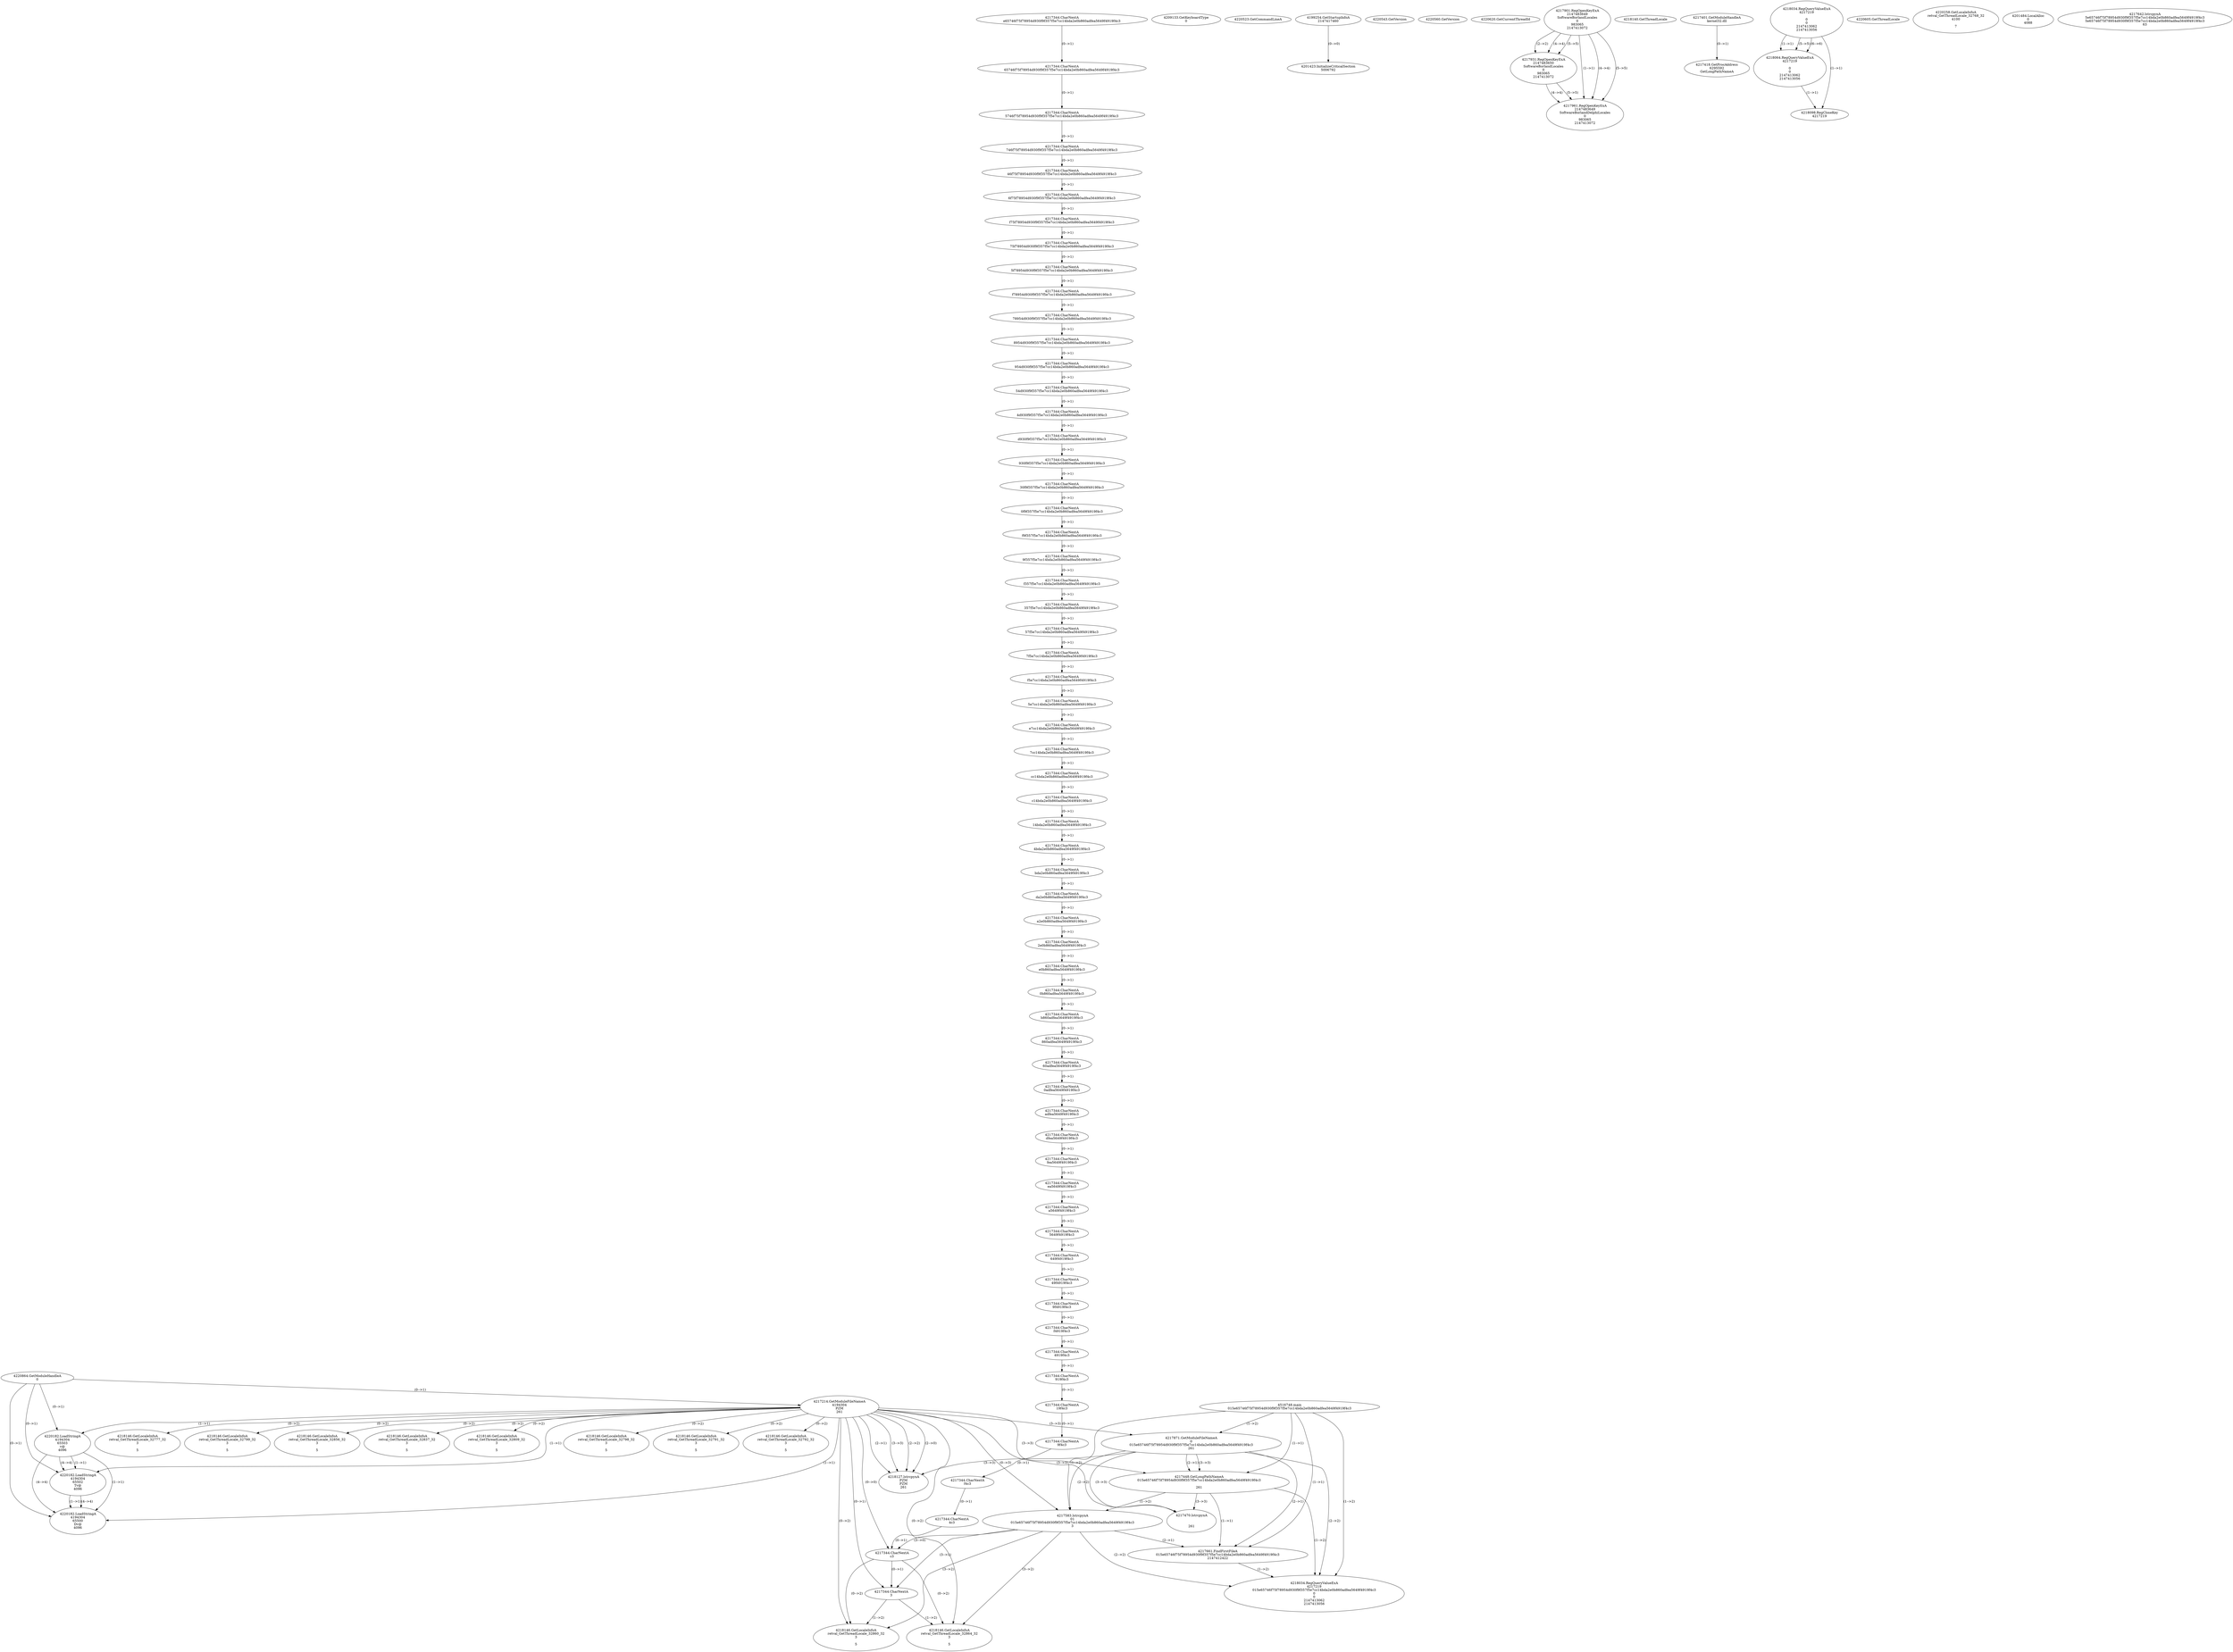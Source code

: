 // Global SCDG with merge call
digraph {
	0 [label="4516748.main
015e65746f75f78954d930f9f357f5e7cc14bda2e0b860adfea5649f4919f4c3"]
	1 [label="4220864.GetModuleHandleA
0"]
	2 [label="4209133.GetKeyboardType
0"]
	3 [label="4220523.GetCommandLineA
"]
	4 [label="4199254.GetStartupInfoA
2147417460"]
	5 [label="4220543.GetVersion
"]
	6 [label="4220560.GetVersion
"]
	7 [label="4220620.GetCurrentThreadId
"]
	8 [label="4217214.GetModuleFileNameA
4194304
PZM
261"]
	1 -> 8 [label="(0-->1)"]
	9 [label="4217871.GetModuleFileNameA
0
015e65746f75f78954d930f9f357f5e7cc14bda2e0b860adfea5649f4919f4c3
261"]
	0 -> 9 [label="(1-->2)"]
	8 -> 9 [label="(3-->3)"]
	10 [label="4217901.RegOpenKeyExA
2147483649
Software\Borland\Locales
0
983065
2147413072"]
	11 [label="4217931.RegOpenKeyExA
2147483650
Software\Borland\Locales
0
983065
2147413072"]
	10 -> 11 [label="(2-->2)"]
	10 -> 11 [label="(4-->4)"]
	10 -> 11 [label="(5-->5)"]
	12 [label="4217961.RegOpenKeyExA
2147483649
Software\Borland\Delphi\Locales
0
983065
2147413072"]
	10 -> 12 [label="(1-->1)"]
	10 -> 12 [label="(4-->4)"]
	11 -> 12 [label="(4-->4)"]
	10 -> 12 [label="(5-->5)"]
	11 -> 12 [label="(5-->5)"]
	13 [label="4218127.lstrcpynA
PZM
PZM
261"]
	8 -> 13 [label="(2-->1)"]
	8 -> 13 [label="(2-->2)"]
	8 -> 13 [label="(3-->3)"]
	9 -> 13 [label="(3-->3)"]
	8 -> 13 [label="(2-->0)"]
	14 [label="4218140.GetThreadLocale
"]
	15 [label="4218146.GetLocaleInfoA
retval_GetThreadLocale_32777_32
3

5"]
	8 -> 15 [label="(0-->2)"]
	16 [label="4220182.LoadStringA
4194304
65503
\v@
4096"]
	1 -> 16 [label="(0-->1)"]
	8 -> 16 [label="(1-->1)"]
	17 [label="4220182.LoadStringA
4194304
65502
Tv@
4096"]
	1 -> 17 [label="(0-->1)"]
	8 -> 17 [label="(1-->1)"]
	16 -> 17 [label="(1-->1)"]
	16 -> 17 [label="(4-->4)"]
	18 [label="4217401.GetModuleHandleA
kernel32.dll"]
	19 [label="4217418.GetProcAddress
6295592
GetLongPathNameA"]
	18 -> 19 [label="(0-->1)"]
	20 [label="4217448.GetLongPathNameA
015e65746f75f78954d930f9f357f5e7cc14bda2e0b860adfea5649f4919f4c3

261"]
	0 -> 20 [label="(1-->1)"]
	9 -> 20 [label="(2-->1)"]
	8 -> 20 [label="(3-->3)"]
	9 -> 20 [label="(3-->3)"]
	21 [label="4217470.lstrcpynA


261"]
	8 -> 21 [label="(3-->3)"]
	9 -> 21 [label="(3-->3)"]
	20 -> 21 [label="(3-->3)"]
	22 [label="4218034.RegQueryValueExA
4217219

0
0
2147413062
2147413056"]
	23 [label="4218064.RegQueryValueExA
4217219

0
0
2147413062
2147413056"]
	22 -> 23 [label="(1-->1)"]
	22 -> 23 [label="(5-->5)"]
	22 -> 23 [label="(6-->6)"]
	24 [label="4218098.RegCloseKey
4217219"]
	22 -> 24 [label="(1-->1)"]
	23 -> 24 [label="(1-->1)"]
	25 [label="4218146.GetLocaleInfoA
retval_GetThreadLocale_32799_32
3

5"]
	8 -> 25 [label="(0-->2)"]
	26 [label="4220605.GetThreadLocale
"]
	27 [label="4220258.GetLocaleInfoA
retval_GetThreadLocale_32768_32
4100

7"]
	28 [label="4218146.GetLocaleInfoA
retval_GetThreadLocale_32856_32
3

5"]
	8 -> 28 [label="(0-->2)"]
	29 [label="4201423.InitializeCriticalSection
5006792"]
	4 -> 29 [label="(0-->0)"]
	30 [label="4201484.LocalAlloc
0
4088"]
	31 [label="4218146.GetLocaleInfoA
retval_GetThreadLocale_32837_32
3

5"]
	8 -> 31 [label="(0-->2)"]
	32 [label="4218146.GetLocaleInfoA
retval_GetThreadLocale_32809_32
3

5"]
	8 -> 32 [label="(0-->2)"]
	33 [label="4218146.GetLocaleInfoA
retval_GetThreadLocale_32798_32
3

5"]
	8 -> 33 [label="(0-->2)"]
	34 [label="4220182.LoadStringA
4194304
65500
Dv@
4096"]
	1 -> 34 [label="(0-->1)"]
	8 -> 34 [label="(1-->1)"]
	16 -> 34 [label="(1-->1)"]
	17 -> 34 [label="(1-->1)"]
	16 -> 34 [label="(4-->4)"]
	17 -> 34 [label="(4-->4)"]
	35 [label="4217583.lstrcpynA
01
015e65746f75f78954d930f9f357f5e7cc14bda2e0b860adfea5649f4919f4c3
3"]
	0 -> 35 [label="(1-->2)"]
	9 -> 35 [label="(2-->2)"]
	20 -> 35 [label="(1-->2)"]
	8 -> 35 [label="(0-->3)"]
	36 [label="4217344.CharNextA
e65746f75f78954d930f9f357f5e7cc14bda2e0b860adfea5649f4919f4c3"]
	37 [label="4217344.CharNextA
65746f75f78954d930f9f357f5e7cc14bda2e0b860adfea5649f4919f4c3"]
	36 -> 37 [label="(0-->1)"]
	38 [label="4217344.CharNextA
5746f75f78954d930f9f357f5e7cc14bda2e0b860adfea5649f4919f4c3"]
	37 -> 38 [label="(0-->1)"]
	39 [label="4217344.CharNextA
746f75f78954d930f9f357f5e7cc14bda2e0b860adfea5649f4919f4c3"]
	38 -> 39 [label="(0-->1)"]
	40 [label="4217344.CharNextA
46f75f78954d930f9f357f5e7cc14bda2e0b860adfea5649f4919f4c3"]
	39 -> 40 [label="(0-->1)"]
	41 [label="4217344.CharNextA
6f75f78954d930f9f357f5e7cc14bda2e0b860adfea5649f4919f4c3"]
	40 -> 41 [label="(0-->1)"]
	42 [label="4217344.CharNextA
f75f78954d930f9f357f5e7cc14bda2e0b860adfea5649f4919f4c3"]
	41 -> 42 [label="(0-->1)"]
	43 [label="4217344.CharNextA
75f78954d930f9f357f5e7cc14bda2e0b860adfea5649f4919f4c3"]
	42 -> 43 [label="(0-->1)"]
	44 [label="4217344.CharNextA
5f78954d930f9f357f5e7cc14bda2e0b860adfea5649f4919f4c3"]
	43 -> 44 [label="(0-->1)"]
	45 [label="4217344.CharNextA
f78954d930f9f357f5e7cc14bda2e0b860adfea5649f4919f4c3"]
	44 -> 45 [label="(0-->1)"]
	46 [label="4217344.CharNextA
78954d930f9f357f5e7cc14bda2e0b860adfea5649f4919f4c3"]
	45 -> 46 [label="(0-->1)"]
	47 [label="4217344.CharNextA
8954d930f9f357f5e7cc14bda2e0b860adfea5649f4919f4c3"]
	46 -> 47 [label="(0-->1)"]
	48 [label="4217344.CharNextA
954d930f9f357f5e7cc14bda2e0b860adfea5649f4919f4c3"]
	47 -> 48 [label="(0-->1)"]
	49 [label="4217344.CharNextA
54d930f9f357f5e7cc14bda2e0b860adfea5649f4919f4c3"]
	48 -> 49 [label="(0-->1)"]
	50 [label="4217344.CharNextA
4d930f9f357f5e7cc14bda2e0b860adfea5649f4919f4c3"]
	49 -> 50 [label="(0-->1)"]
	51 [label="4217344.CharNextA
d930f9f357f5e7cc14bda2e0b860adfea5649f4919f4c3"]
	50 -> 51 [label="(0-->1)"]
	52 [label="4217344.CharNextA
930f9f357f5e7cc14bda2e0b860adfea5649f4919f4c3"]
	51 -> 52 [label="(0-->1)"]
	53 [label="4217344.CharNextA
30f9f357f5e7cc14bda2e0b860adfea5649f4919f4c3"]
	52 -> 53 [label="(0-->1)"]
	54 [label="4217344.CharNextA
0f9f357f5e7cc14bda2e0b860adfea5649f4919f4c3"]
	53 -> 54 [label="(0-->1)"]
	55 [label="4217344.CharNextA
f9f357f5e7cc14bda2e0b860adfea5649f4919f4c3"]
	54 -> 55 [label="(0-->1)"]
	56 [label="4217344.CharNextA
9f357f5e7cc14bda2e0b860adfea5649f4919f4c3"]
	55 -> 56 [label="(0-->1)"]
	57 [label="4217344.CharNextA
f357f5e7cc14bda2e0b860adfea5649f4919f4c3"]
	56 -> 57 [label="(0-->1)"]
	58 [label="4217344.CharNextA
357f5e7cc14bda2e0b860adfea5649f4919f4c3"]
	57 -> 58 [label="(0-->1)"]
	59 [label="4217344.CharNextA
57f5e7cc14bda2e0b860adfea5649f4919f4c3"]
	58 -> 59 [label="(0-->1)"]
	60 [label="4217344.CharNextA
7f5e7cc14bda2e0b860adfea5649f4919f4c3"]
	59 -> 60 [label="(0-->1)"]
	61 [label="4217344.CharNextA
f5e7cc14bda2e0b860adfea5649f4919f4c3"]
	60 -> 61 [label="(0-->1)"]
	62 [label="4217344.CharNextA
5e7cc14bda2e0b860adfea5649f4919f4c3"]
	61 -> 62 [label="(0-->1)"]
	63 [label="4217344.CharNextA
e7cc14bda2e0b860adfea5649f4919f4c3"]
	62 -> 63 [label="(0-->1)"]
	64 [label="4217344.CharNextA
7cc14bda2e0b860adfea5649f4919f4c3"]
	63 -> 64 [label="(0-->1)"]
	65 [label="4217344.CharNextA
cc14bda2e0b860adfea5649f4919f4c3"]
	64 -> 65 [label="(0-->1)"]
	66 [label="4217344.CharNextA
c14bda2e0b860adfea5649f4919f4c3"]
	65 -> 66 [label="(0-->1)"]
	67 [label="4217344.CharNextA
14bda2e0b860adfea5649f4919f4c3"]
	66 -> 67 [label="(0-->1)"]
	68 [label="4217344.CharNextA
4bda2e0b860adfea5649f4919f4c3"]
	67 -> 68 [label="(0-->1)"]
	69 [label="4217344.CharNextA
bda2e0b860adfea5649f4919f4c3"]
	68 -> 69 [label="(0-->1)"]
	70 [label="4217344.CharNextA
da2e0b860adfea5649f4919f4c3"]
	69 -> 70 [label="(0-->1)"]
	71 [label="4217344.CharNextA
a2e0b860adfea5649f4919f4c3"]
	70 -> 71 [label="(0-->1)"]
	72 [label="4217344.CharNextA
2e0b860adfea5649f4919f4c3"]
	71 -> 72 [label="(0-->1)"]
	73 [label="4217344.CharNextA
e0b860adfea5649f4919f4c3"]
	72 -> 73 [label="(0-->1)"]
	74 [label="4217344.CharNextA
0b860adfea5649f4919f4c3"]
	73 -> 74 [label="(0-->1)"]
	75 [label="4217344.CharNextA
b860adfea5649f4919f4c3"]
	74 -> 75 [label="(0-->1)"]
	76 [label="4217344.CharNextA
860adfea5649f4919f4c3"]
	75 -> 76 [label="(0-->1)"]
	77 [label="4217344.CharNextA
60adfea5649f4919f4c3"]
	76 -> 77 [label="(0-->1)"]
	78 [label="4217344.CharNextA
0adfea5649f4919f4c3"]
	77 -> 78 [label="(0-->1)"]
	79 [label="4217344.CharNextA
adfea5649f4919f4c3"]
	78 -> 79 [label="(0-->1)"]
	80 [label="4217344.CharNextA
dfea5649f4919f4c3"]
	79 -> 80 [label="(0-->1)"]
	81 [label="4217344.CharNextA
fea5649f4919f4c3"]
	80 -> 81 [label="(0-->1)"]
	82 [label="4217344.CharNextA
ea5649f4919f4c3"]
	81 -> 82 [label="(0-->1)"]
	83 [label="4217344.CharNextA
a5649f4919f4c3"]
	82 -> 83 [label="(0-->1)"]
	84 [label="4217344.CharNextA
5649f4919f4c3"]
	83 -> 84 [label="(0-->1)"]
	85 [label="4217344.CharNextA
649f4919f4c3"]
	84 -> 85 [label="(0-->1)"]
	86 [label="4217344.CharNextA
49f4919f4c3"]
	85 -> 86 [label="(0-->1)"]
	87 [label="4217344.CharNextA
9f4919f4c3"]
	86 -> 87 [label="(0-->1)"]
	88 [label="4217344.CharNextA
f4919f4c3"]
	87 -> 88 [label="(0-->1)"]
	89 [label="4217344.CharNextA
4919f4c3"]
	88 -> 89 [label="(0-->1)"]
	90 [label="4217344.CharNextA
919f4c3"]
	89 -> 90 [label="(0-->1)"]
	91 [label="4217344.CharNextA
19f4c3"]
	90 -> 91 [label="(0-->1)"]
	92 [label="4217344.CharNextA
9f4c3"]
	91 -> 92 [label="(0-->1)"]
	93 [label="4217344.CharNextA
f4c3"]
	92 -> 93 [label="(0-->1)"]
	94 [label="4217344.CharNextA
4c3"]
	93 -> 94 [label="(0-->1)"]
	95 [label="4217344.CharNextA
c3"]
	94 -> 95 [label="(0-->1)"]
	8 -> 95 [label="(0-->0)"]
	35 -> 95 [label="(3-->0)"]
	96 [label="4217344.CharNextA
3"]
	8 -> 96 [label="(0-->1)"]
	35 -> 96 [label="(3-->1)"]
	95 -> 96 [label="(0-->1)"]
	97 [label="4217642.lstrcpynA
5e65746f75f78954d930f9f357f5e7cc14bda2e0b860adfea5649f4919f4c3
5e65746f75f78954d930f9f357f5e7cc14bda2e0b860adfea5649f4919f4c3
63"]
	98 [label="4217661.FindFirstFileA
015e65746f75f78954d930f9f357f5e7cc14bda2e0b860adfea5649f4919f4c3
2147412422"]
	0 -> 98 [label="(1-->1)"]
	9 -> 98 [label="(2-->1)"]
	20 -> 98 [label="(1-->1)"]
	35 -> 98 [label="(2-->1)"]
	99 [label="4218034.RegQueryValueExA
4217219
015e65746f75f78954d930f9f357f5e7cc14bda2e0b860adfea5649f4919f4c3
0
0
2147413062
2147413056"]
	0 -> 99 [label="(1-->2)"]
	9 -> 99 [label="(2-->2)"]
	20 -> 99 [label="(1-->2)"]
	35 -> 99 [label="(2-->2)"]
	98 -> 99 [label="(1-->2)"]
	100 [label="4218146.GetLocaleInfoA
retval_GetThreadLocale_32860_32
3

5"]
	8 -> 100 [label="(0-->2)"]
	35 -> 100 [label="(3-->2)"]
	95 -> 100 [label="(0-->2)"]
	96 -> 100 [label="(1-->2)"]
	101 [label="4218146.GetLocaleInfoA
retval_GetThreadLocale_32791_32
3

5"]
	8 -> 101 [label="(0-->2)"]
	102 [label="4218146.GetLocaleInfoA
retval_GetThreadLocale_32792_32
3

5"]
	8 -> 102 [label="(0-->2)"]
	103 [label="4218146.GetLocaleInfoA
retval_GetThreadLocale_32864_32
3

5"]
	8 -> 103 [label="(0-->2)"]
	35 -> 103 [label="(3-->2)"]
	95 -> 103 [label="(0-->2)"]
	96 -> 103 [label="(1-->2)"]
}
